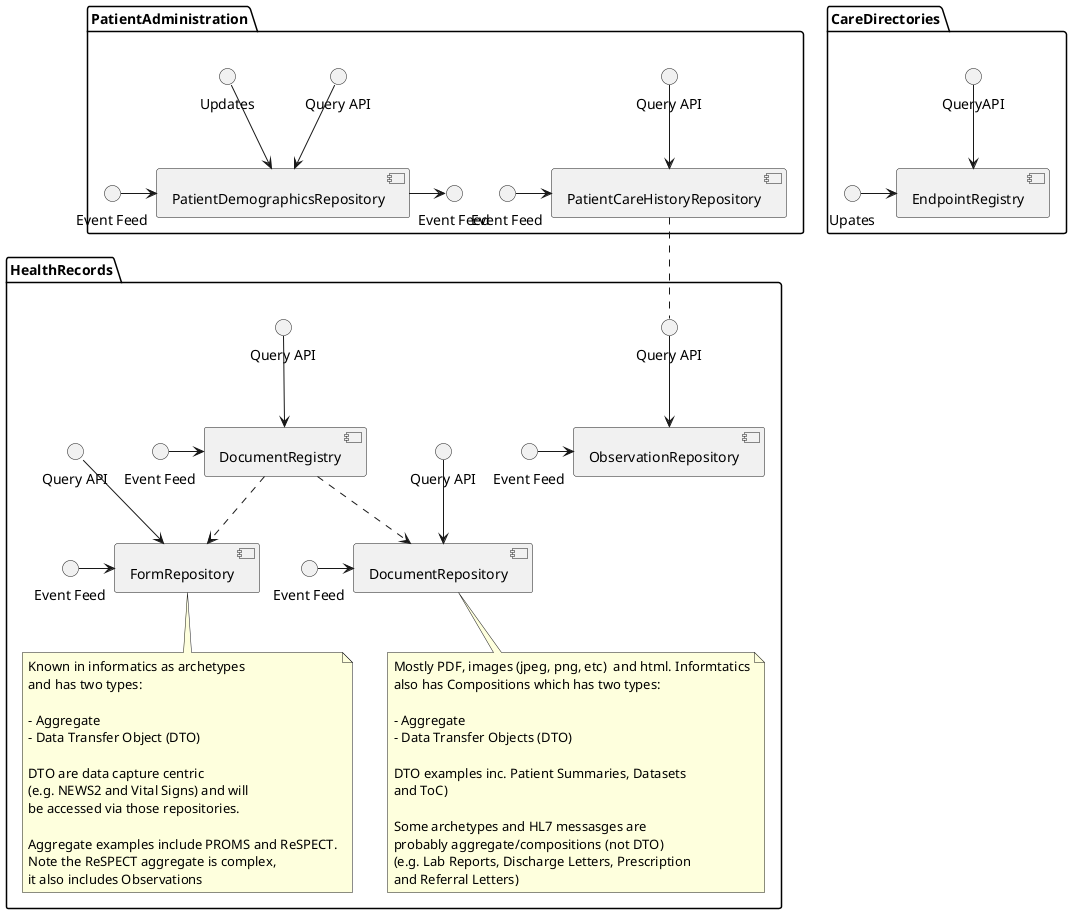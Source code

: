 @startuml


package HealthRecords {

component DocumentRegistry

component DocumentRepository
component FormRepository
component ObservationRepository

interface "Event Feed" as ev2
interface "Event Feed" as ev3
interface "Event Feed" as ev4

interface "Query API" as q1
interface "Query API" as q2
interface "Query API" as q3

interface "Event Feed" as ev1

interface "Query API" as q6


ev2 -r-> DocumentRepository
ev3 -r-> FormRepository
ev4 -r-> ObservationRepository

q1 -d-> DocumentRepository
q2 -d-> FormRepository
q3 -d-> ObservationRepository

ev1 -r-> DocumentRegistry
q6 -d-> DocumentRegistry

note "Known in informatics as archetypes\nand has two types: \n\n- Aggregate\n- Data Transfer Object (DTO)\n\nDTO are data capture centric \n(e.g. NEWS2 and Vital Signs) and will \nbe accessed via those repositories.\n\nAggregate examples include PROMS and ReSPECT.\nNote the ReSPECT aggregate is complex,\nit also includes Observations" as nform

note "Mostly PDF, images (jpeg, png, etc)  and html. Informtatics\nalso has Compositions which has two types: \n\n- Aggregate\n- Data Transfer Objects (DTO)\n\nDTO examples inc. Patient Summaries, Datasets\nand ToC)\n\nSome archetypes and HL7 messasges are\nprobably aggregate/compositions (not DTO)\n(e.g. Lab Reports, Discharge Letters, Prescription\nand Referral Letters)" as  ncomposition

nform -u- FormRepository
ncomposition -u- DocumentRepository
}

DocumentRegistry ..> DocumentRepository
DocumentRegistry ..> FormRepository


package CareDirectories {
component EndpointRegistry
interface "QueryAPI" as crud1
interface "Upates" as crud2
crud1 -d-> EndpointRegistry
crud2 -r-> EndpointRegistry
}

package PatientAdministration {
 component PatientDemographicsRepository


 component PatientCareHistoryRepository


 interface "Event Feed" as ev5
 interface "Event Feed" as ev6
 interface "Event Feed" as ev7

interface "Query API" as q4
interface "Query API" as q5
interface "Updates" as q7

 ev5 -r-> PatientDemographicsRepository
 PatientDemographicsRepository -r-> ev6
 ev7 -r-> PatientCareHistoryRepository

 q4 -d-> PatientCareHistoryRepository
 q5 -d-> PatientDemographicsRepository
 q7 -d-> PatientDemographicsRepository

}

PatientDemographicsRepository -d[hidden]- q6

PatientCareHistoryRepository .d. q3


@enduml

